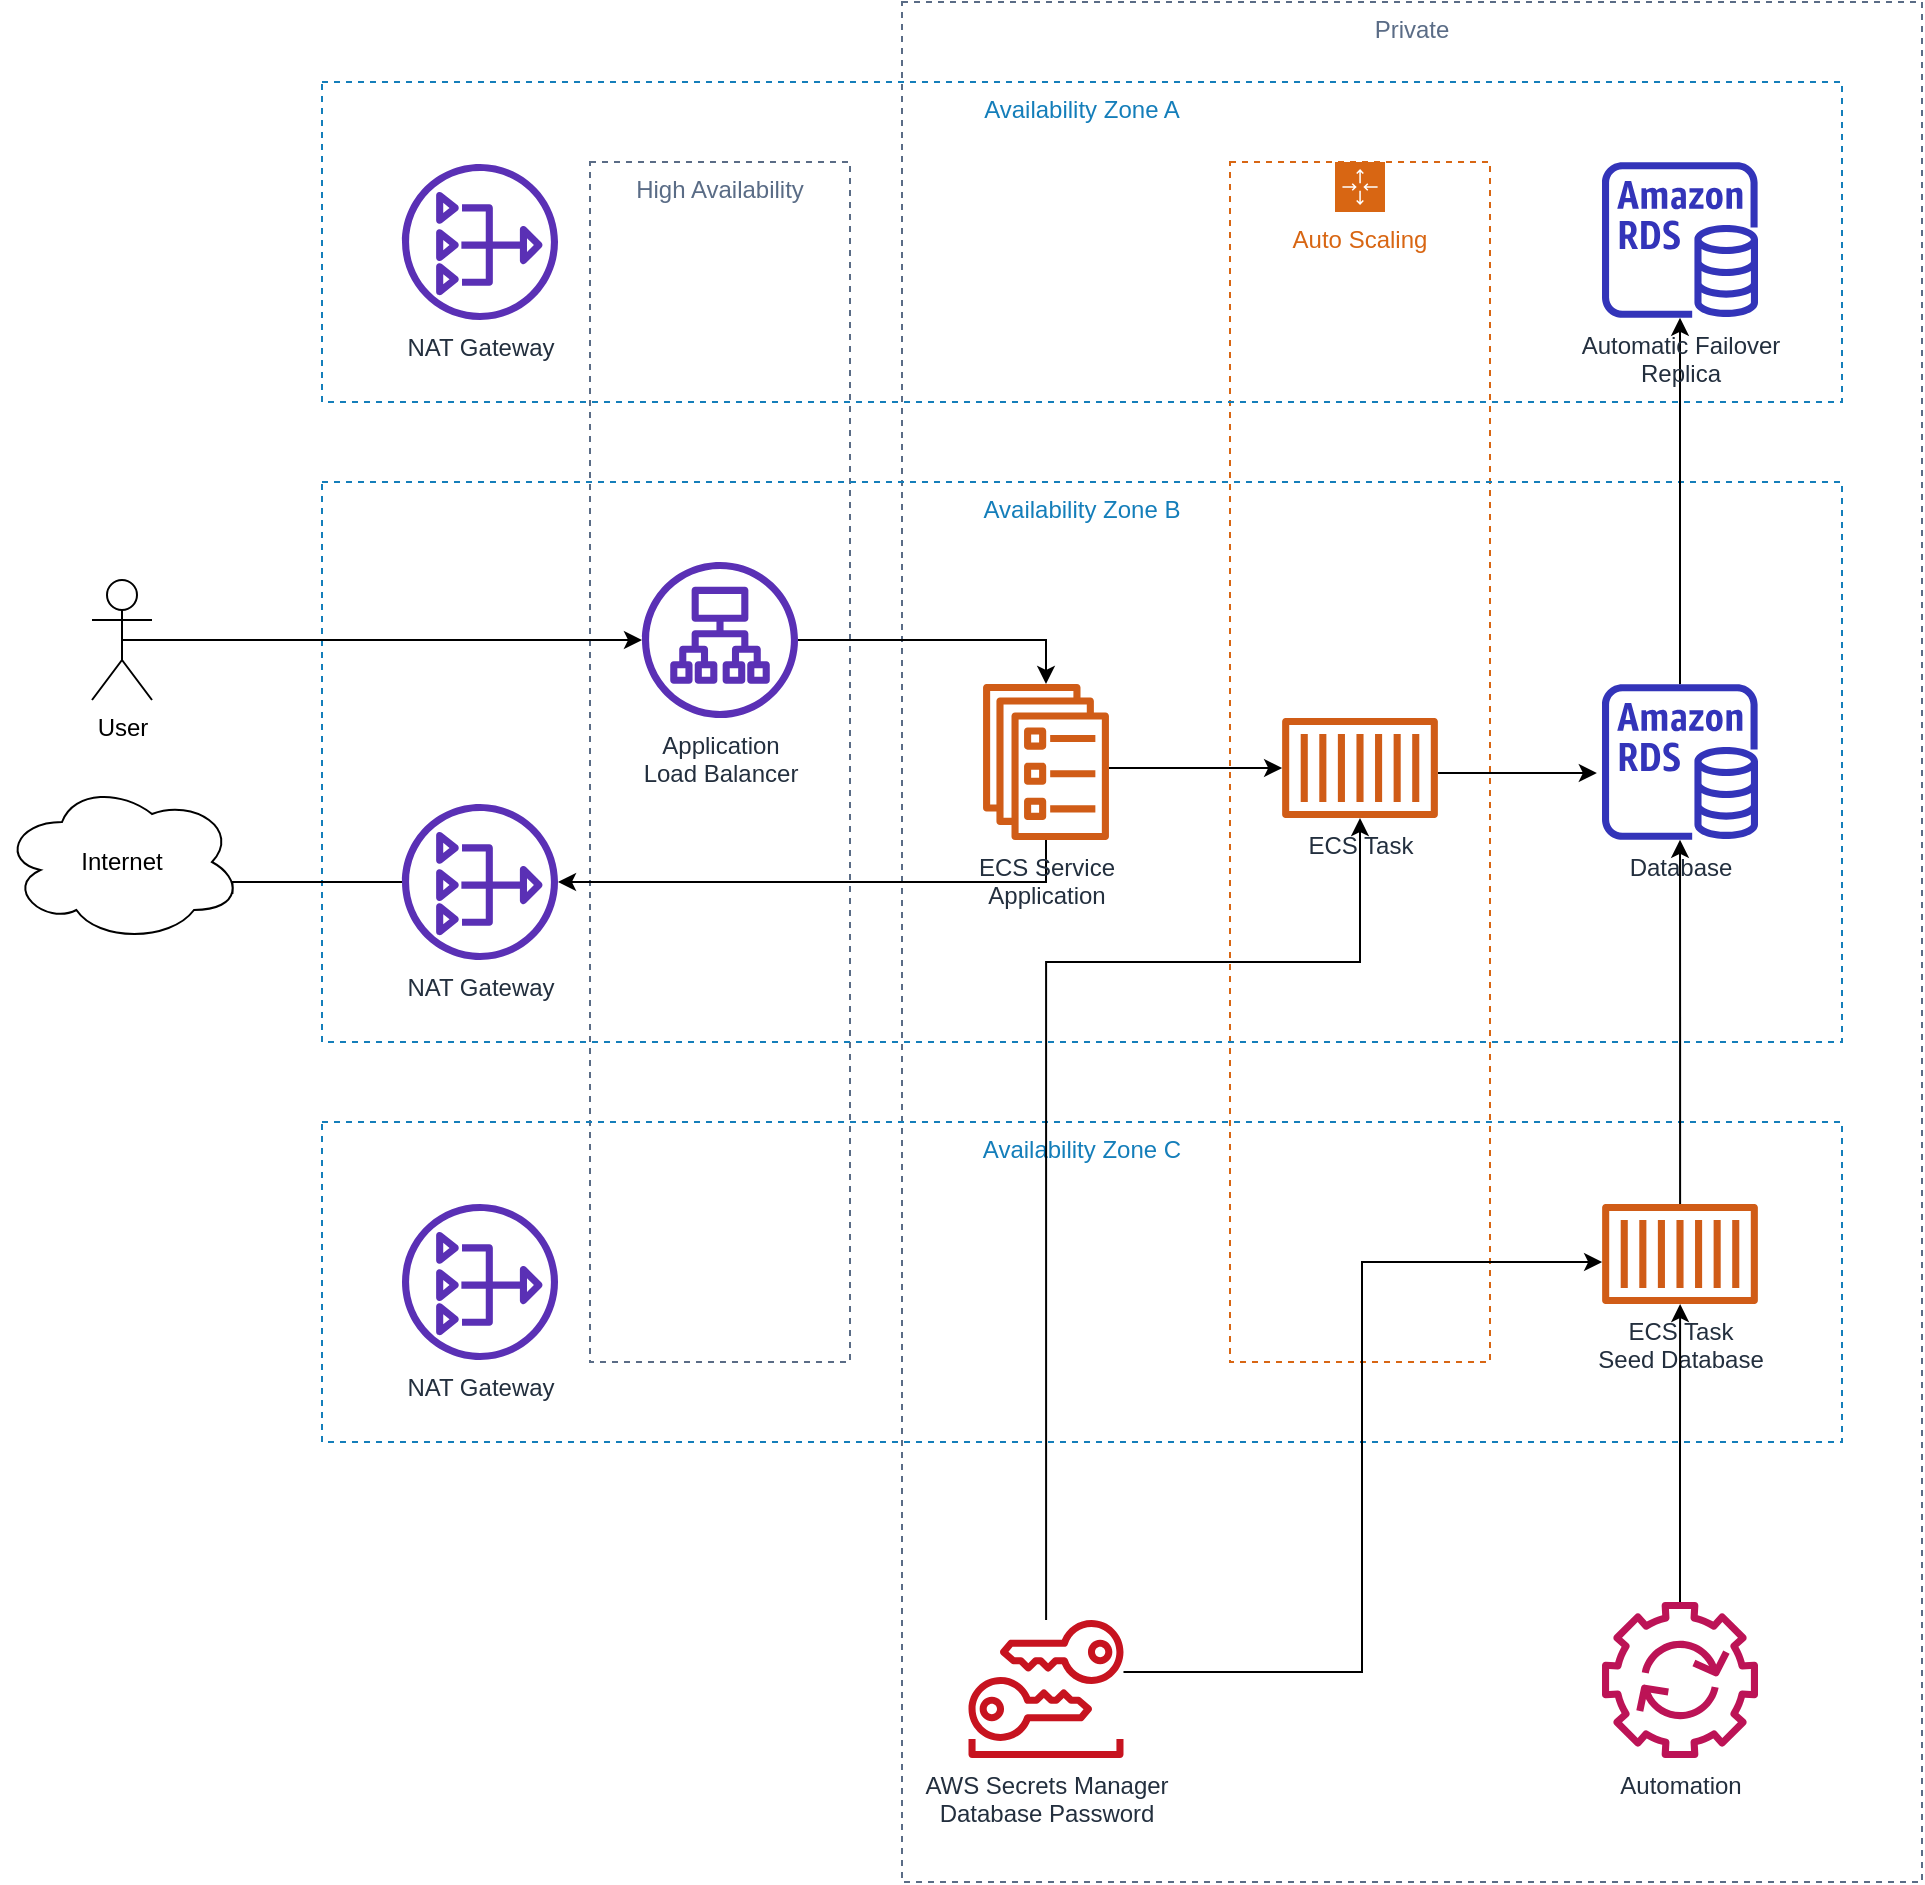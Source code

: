 <mxfile version="14.6.9" type="device"><diagram id="Ht1M8jgEwFfnCIfOTk4-" name="Page-1"><mxGraphModel dx="1824" dy="1749" grid="1" gridSize="10" guides="1" tooltips="1" connect="1" arrows="1" fold="1" page="1" pageScale="1" pageWidth="1169" pageHeight="827" math="0" shadow="0"><root><mxCell id="0"/><mxCell id="1" parent="0"/><mxCell id="_c_oehynBP6VtvcaJUel-41" value="High Availability" style="fillColor=none;strokeColor=#5A6C86;dashed=1;verticalAlign=top;fontStyle=0;fontColor=#5A6C86;" vertex="1" parent="1"><mxGeometry x="454" y="-40" width="130" height="600" as="geometry"/></mxCell><mxCell id="_c_oehynBP6VtvcaJUel-33" value="Private" style="fillColor=none;strokeColor=#5A6C86;dashed=1;verticalAlign=top;fontStyle=0;fontColor=#5A6C86;" vertex="1" parent="1"><mxGeometry x="610" y="-120" width="510" height="940" as="geometry"/></mxCell><mxCell id="_c_oehynBP6VtvcaJUel-31" value="Auto Scaling" style="points=[[0,0],[0.25,0],[0.5,0],[0.75,0],[1,0],[1,0.25],[1,0.5],[1,0.75],[1,1],[0.75,1],[0.5,1],[0.25,1],[0,1],[0,0.75],[0,0.5],[0,0.25]];outlineConnect=0;gradientColor=none;html=1;whiteSpace=wrap;fontSize=12;fontStyle=0;shape=mxgraph.aws4.groupCenter;grIcon=mxgraph.aws4.group_auto_scaling_group;grStroke=1;strokeColor=#D86613;fillColor=none;verticalAlign=top;align=center;fontColor=#D86613;dashed=1;spacingTop=25;" vertex="1" parent="1"><mxGeometry x="774" y="-40" width="130" height="600" as="geometry"/></mxCell><mxCell id="_c_oehynBP6VtvcaJUel-1" value="Availability Zone A" style="fillColor=none;strokeColor=#147EBA;dashed=1;verticalAlign=top;fontStyle=0;fontColor=#147EBA;" vertex="1" parent="1"><mxGeometry x="320" y="-80" width="760" height="160" as="geometry"/></mxCell><mxCell id="_c_oehynBP6VtvcaJUel-2" value="Availability Zone B" style="fillColor=none;strokeColor=#147EBA;dashed=1;verticalAlign=top;fontStyle=0;fontColor=#147EBA;" vertex="1" parent="1"><mxGeometry x="320" y="120" width="760" height="280" as="geometry"/></mxCell><mxCell id="_c_oehynBP6VtvcaJUel-3" value="Availability Zone C" style="fillColor=none;strokeColor=#147EBA;dashed=1;verticalAlign=top;fontStyle=0;fontColor=#147EBA;" vertex="1" parent="1"><mxGeometry x="320" y="440" width="760" height="160" as="geometry"/></mxCell><mxCell id="_c_oehynBP6VtvcaJUel-30" style="edgeStyle=orthogonalEdgeStyle;rounded=0;orthogonalLoop=1;jettySize=auto;html=1;exitX=0.5;exitY=0.5;exitDx=0;exitDy=0;exitPerimeter=0;" edge="1" parent="1" source="_c_oehynBP6VtvcaJUel-10" target="_c_oehynBP6VtvcaJUel-15"><mxGeometry relative="1" as="geometry"/></mxCell><mxCell id="_c_oehynBP6VtvcaJUel-10" value="User" style="shape=umlActor;verticalLabelPosition=bottom;verticalAlign=top;html=1;outlineConnect=0;" vertex="1" parent="1"><mxGeometry x="205" y="169" width="30" height="60" as="geometry"/></mxCell><mxCell id="_c_oehynBP6VtvcaJUel-37" style="edgeStyle=orthogonalEdgeStyle;rounded=0;orthogonalLoop=1;jettySize=auto;html=1;endArrow=none;endFill=0;startArrow=classic;startFill=1;" edge="1" parent="1" source="_c_oehynBP6VtvcaJUel-14" target="_c_oehynBP6VtvcaJUel-19"><mxGeometry relative="1" as="geometry"><Array as="points"><mxPoint x="682" y="320"/></Array></mxGeometry></mxCell><mxCell id="_c_oehynBP6VtvcaJUel-42" style="edgeStyle=orthogonalEdgeStyle;rounded=0;orthogonalLoop=1;jettySize=auto;html=1;entryX=0.96;entryY=0.7;entryDx=0;entryDy=0;entryPerimeter=0;startArrow=none;startFill=0;endArrow=none;endFill=0;" edge="1" parent="1" source="_c_oehynBP6VtvcaJUel-14" target="_c_oehynBP6VtvcaJUel-26"><mxGeometry relative="1" as="geometry"><Array as="points"><mxPoint x="275" y="320"/></Array></mxGeometry></mxCell><mxCell id="_c_oehynBP6VtvcaJUel-14" value="NAT Gateway" style="outlineConnect=0;fontColor=#232F3E;gradientColor=none;fillColor=#5A30B5;strokeColor=none;dashed=0;verticalLabelPosition=bottom;verticalAlign=top;align=center;html=1;fontSize=12;fontStyle=0;aspect=fixed;pointerEvents=1;shape=mxgraph.aws4.nat_gateway;" vertex="1" parent="1"><mxGeometry x="360" y="281" width="78" height="78" as="geometry"/></mxCell><mxCell id="_c_oehynBP6VtvcaJUel-25" style="edgeStyle=orthogonalEdgeStyle;rounded=0;orthogonalLoop=1;jettySize=auto;html=1;" edge="1" parent="1" source="_c_oehynBP6VtvcaJUel-15" target="_c_oehynBP6VtvcaJUel-19"><mxGeometry relative="1" as="geometry"><Array as="points"><mxPoint x="682" y="199"/></Array></mxGeometry></mxCell><mxCell id="_c_oehynBP6VtvcaJUel-15" value="&lt;div&gt;Application &lt;br&gt;&lt;/div&gt;&lt;div&gt;Load Balancer&lt;/div&gt;" style="outlineConnect=0;fontColor=#232F3E;gradientColor=none;fillColor=#5A30B5;strokeColor=none;dashed=0;verticalLabelPosition=bottom;verticalAlign=top;align=center;html=1;fontSize=12;fontStyle=0;aspect=fixed;pointerEvents=1;shape=mxgraph.aws4.application_load_balancer;" vertex="1" parent="1"><mxGeometry x="480" y="160" width="78" height="78" as="geometry"/></mxCell><mxCell id="_c_oehynBP6VtvcaJUel-21" style="edgeStyle=orthogonalEdgeStyle;rounded=0;orthogonalLoop=1;jettySize=auto;html=1;" edge="1" parent="1" source="_c_oehynBP6VtvcaJUel-16" target="_c_oehynBP6VtvcaJUel-17"><mxGeometry relative="1" as="geometry"/></mxCell><mxCell id="_c_oehynBP6VtvcaJUel-16" value="Database" style="outlineConnect=0;fontColor=#232F3E;gradientColor=none;fillColor=#3334B9;strokeColor=none;dashed=0;verticalLabelPosition=bottom;verticalAlign=top;align=center;html=1;fontSize=12;fontStyle=0;aspect=fixed;pointerEvents=1;shape=mxgraph.aws4.rds_instance;" vertex="1" parent="1"><mxGeometry x="960" y="221" width="78" height="78" as="geometry"/></mxCell><mxCell id="_c_oehynBP6VtvcaJUel-17" value="Automatic Failover&lt;br&gt; Replica" style="outlineConnect=0;fontColor=#232F3E;gradientColor=none;fillColor=#3334B9;strokeColor=none;dashed=0;verticalLabelPosition=bottom;verticalAlign=top;align=center;html=1;fontSize=12;fontStyle=0;aspect=fixed;pointerEvents=1;shape=mxgraph.aws4.rds_instance;" vertex="1" parent="1"><mxGeometry x="960" y="-40" width="78" height="78" as="geometry"/></mxCell><mxCell id="_c_oehynBP6VtvcaJUel-32" style="edgeStyle=orthogonalEdgeStyle;rounded=0;orthogonalLoop=1;jettySize=auto;html=1;entryX=-0.033;entryY=0.571;entryDx=0;entryDy=0;entryPerimeter=0;" edge="1" parent="1" source="_c_oehynBP6VtvcaJUel-18" target="_c_oehynBP6VtvcaJUel-16"><mxGeometry relative="1" as="geometry"><Array as="points"><mxPoint x="919" y="266"/></Array></mxGeometry></mxCell><mxCell id="_c_oehynBP6VtvcaJUel-18" value="ECS Task" style="outlineConnect=0;fontColor=#232F3E;gradientColor=none;fillColor=#D05C17;strokeColor=none;dashed=0;verticalLabelPosition=bottom;verticalAlign=top;align=center;html=1;fontSize=12;fontStyle=0;aspect=fixed;pointerEvents=1;shape=mxgraph.aws4.container_1;" vertex="1" parent="1"><mxGeometry x="800" y="238" width="78" height="50" as="geometry"/></mxCell><mxCell id="_c_oehynBP6VtvcaJUel-23" style="edgeStyle=orthogonalEdgeStyle;rounded=0;orthogonalLoop=1;jettySize=auto;html=1;" edge="1" parent="1" source="_c_oehynBP6VtvcaJUel-19" target="_c_oehynBP6VtvcaJUel-18"><mxGeometry relative="1" as="geometry"><Array as="points"><mxPoint x="730" y="263"/><mxPoint x="730" y="263"/></Array></mxGeometry></mxCell><mxCell id="_c_oehynBP6VtvcaJUel-19" value="ECS Service&lt;br&gt;Application" style="outlineConnect=0;fontColor=#232F3E;gradientColor=none;fillColor=#D05C17;strokeColor=none;dashed=0;verticalLabelPosition=bottom;verticalAlign=top;align=center;html=1;fontSize=12;fontStyle=0;aspect=fixed;pointerEvents=1;shape=mxgraph.aws4.ecs_service;" vertex="1" parent="1"><mxGeometry x="650" y="221" width="64" height="78" as="geometry"/></mxCell><mxCell id="_c_oehynBP6VtvcaJUel-26" value="Internet" style="ellipse;shape=cloud;whiteSpace=wrap;html=1;" vertex="1" parent="1"><mxGeometry x="160" y="270" width="120" height="80" as="geometry"/></mxCell><mxCell id="_c_oehynBP6VtvcaJUel-34" value="NAT Gateway" style="outlineConnect=0;fontColor=#232F3E;gradientColor=none;fillColor=#5A30B5;strokeColor=none;dashed=0;verticalLabelPosition=bottom;verticalAlign=top;align=center;html=1;fontSize=12;fontStyle=0;aspect=fixed;pointerEvents=1;shape=mxgraph.aws4.nat_gateway;" vertex="1" parent="1"><mxGeometry x="360" y="481" width="78" height="78" as="geometry"/></mxCell><mxCell id="_c_oehynBP6VtvcaJUel-35" value="NAT Gateway" style="outlineConnect=0;fontColor=#232F3E;gradientColor=none;fillColor=#5A30B5;strokeColor=none;dashed=0;verticalLabelPosition=bottom;verticalAlign=top;align=center;html=1;fontSize=12;fontStyle=0;aspect=fixed;pointerEvents=1;shape=mxgraph.aws4.nat_gateway;" vertex="1" parent="1"><mxGeometry x="360" y="-39" width="78" height="78" as="geometry"/></mxCell><mxCell id="_c_oehynBP6VtvcaJUel-47" style="edgeStyle=orthogonalEdgeStyle;rounded=0;orthogonalLoop=1;jettySize=auto;html=1;startArrow=none;startFill=0;endArrow=classic;endFill=1;" edge="1" parent="1" source="_c_oehynBP6VtvcaJUel-44" target="_c_oehynBP6VtvcaJUel-16"><mxGeometry relative="1" as="geometry"/></mxCell><mxCell id="_c_oehynBP6VtvcaJUel-44" value="&lt;div&gt;ECS Task&lt;/div&gt;Seed Database" style="outlineConnect=0;fontColor=#232F3E;gradientColor=none;fillColor=#D05C17;strokeColor=none;dashed=0;verticalLabelPosition=bottom;verticalAlign=top;align=center;html=1;fontSize=12;fontStyle=0;aspect=fixed;pointerEvents=1;shape=mxgraph.aws4.container_1;" vertex="1" parent="1"><mxGeometry x="960" y="481" width="78" height="50" as="geometry"/></mxCell><mxCell id="_c_oehynBP6VtvcaJUel-49" style="edgeStyle=orthogonalEdgeStyle;rounded=0;orthogonalLoop=1;jettySize=auto;html=1;startArrow=none;startFill=0;endArrow=classic;endFill=1;" edge="1" parent="1" source="_c_oehynBP6VtvcaJUel-48" target="_c_oehynBP6VtvcaJUel-44"><mxGeometry relative="1" as="geometry"><Array as="points"><mxPoint x="840" y="715"/><mxPoint x="840" y="510"/></Array></mxGeometry></mxCell><mxCell id="_c_oehynBP6VtvcaJUel-50" style="edgeStyle=orthogonalEdgeStyle;rounded=0;orthogonalLoop=1;jettySize=auto;html=1;startArrow=none;startFill=0;endArrow=classic;endFill=1;" edge="1" parent="1" source="_c_oehynBP6VtvcaJUel-48" target="_c_oehynBP6VtvcaJUel-18"><mxGeometry relative="1" as="geometry"><Array as="points"><mxPoint x="682" y="360"/><mxPoint x="839" y="360"/></Array></mxGeometry></mxCell><mxCell id="_c_oehynBP6VtvcaJUel-48" value="AWS Secrets Manager&lt;br&gt;Database Password" style="outlineConnect=0;fontColor=#232F3E;gradientColor=none;fillColor=#C7131F;strokeColor=none;dashed=0;verticalLabelPosition=bottom;verticalAlign=top;align=center;html=1;fontSize=12;fontStyle=0;aspect=fixed;pointerEvents=1;shape=mxgraph.aws4.long_term_security_credential;" vertex="1" parent="1"><mxGeometry x="643" y="689" width="78" height="69" as="geometry"/></mxCell><mxCell id="_c_oehynBP6VtvcaJUel-52" style="edgeStyle=orthogonalEdgeStyle;rounded=0;orthogonalLoop=1;jettySize=auto;html=1;startArrow=none;startFill=0;endArrow=classic;endFill=1;" edge="1" parent="1" source="_c_oehynBP6VtvcaJUel-51" target="_c_oehynBP6VtvcaJUel-44"><mxGeometry relative="1" as="geometry"/></mxCell><mxCell id="_c_oehynBP6VtvcaJUel-51" value="Automation" style="outlineConnect=0;fontColor=#232F3E;gradientColor=none;fillColor=#BC1356;strokeColor=none;dashed=0;verticalLabelPosition=bottom;verticalAlign=top;align=center;html=1;fontSize=12;fontStyle=0;aspect=fixed;pointerEvents=1;shape=mxgraph.aws4.automation;" vertex="1" parent="1"><mxGeometry x="960" y="680" width="78" height="78" as="geometry"/></mxCell></root></mxGraphModel></diagram></mxfile>